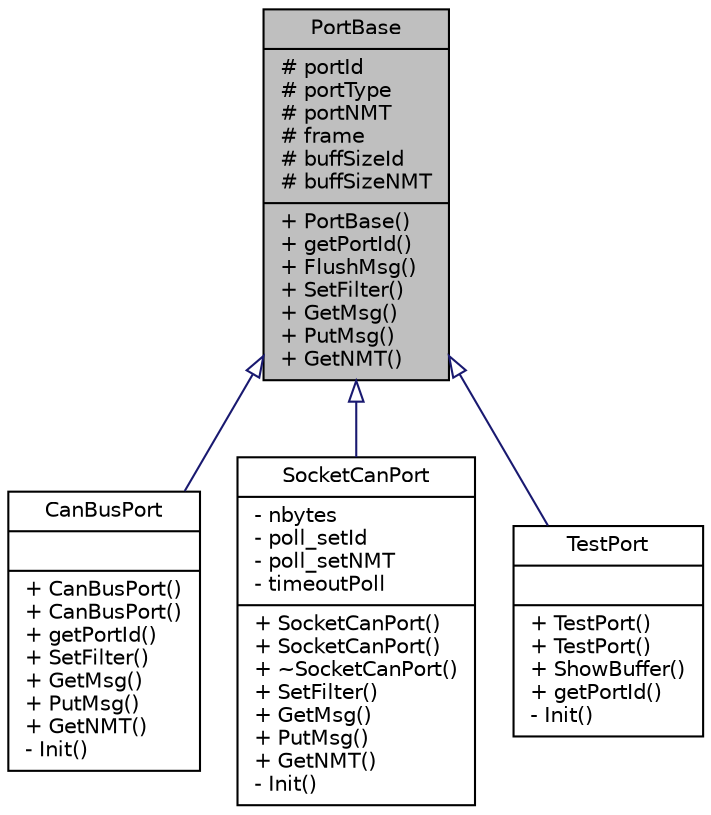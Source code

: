 digraph "PortBase"
{
  bgcolor="transparent";
  edge [fontname="Helvetica",fontsize="10",labelfontname="Helvetica",labelfontsize="10"];
  node [fontname="Helvetica",fontsize="10",shape=record];
  Node1 [label="{PortBase\n|# portId\l# portType\l# portNMT\l# frame\l# buffSizeId\l# buffSizeNMT\l|+ PortBase()\l+ getPortId()\l+ FlushMsg()\l+ SetFilter()\l+ GetMsg()\l+ PutMsg()\l+ GetNMT()\l}",height=0.2,width=0.4,color="black", fillcolor="grey75", style="filled", fontcolor="black"];
  Node1 -> Node2 [dir="back",color="midnightblue",fontsize="10",style="solid",arrowtail="onormal",fontname="Helvetica"];
  Node2 [label="{CanBusPort\n||+ CanBusPort()\l+ CanBusPort()\l+ getPortId()\l+ SetFilter()\l+ GetMsg()\l+ PutMsg()\l+ GetNMT()\l- Init()\l}",height=0.2,width=0.4,color="black",URL="$classCanBusPort.html"];
  Node1 -> Node3 [dir="back",color="midnightblue",fontsize="10",style="solid",arrowtail="onormal",fontname="Helvetica"];
  Node3 [label="{SocketCanPort\n|- nbytes\l- poll_setId\l- poll_setNMT\l- timeoutPoll\l|+ SocketCanPort()\l+ SocketCanPort()\l+ ~SocketCanPort()\l+ SetFilter()\l+ GetMsg()\l+ PutMsg()\l+ GetNMT()\l- Init()\l}",height=0.2,width=0.4,color="black",URL="$classSocketCanPort.html"];
  Node1 -> Node4 [dir="back",color="midnightblue",fontsize="10",style="solid",arrowtail="onormal",fontname="Helvetica"];
  Node4 [label="{TestPort\n||+ TestPort()\l+ TestPort()\l+ ShowBuffer()\l+ getPortId()\l- Init()\l}",height=0.2,width=0.4,color="black",URL="$classTestPort.html"];
}
